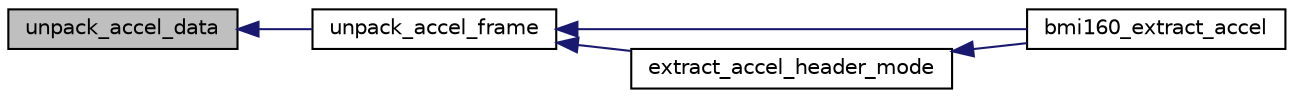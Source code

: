 digraph "unpack_accel_data"
{
  edge [fontname="Helvetica",fontsize="10",labelfontname="Helvetica",labelfontsize="10"];
  node [fontname="Helvetica",fontsize="10",shape=record];
  rankdir="LR";
  Node1 [label="unpack_accel_data",height=0.2,width=0.4,color="black", fillcolor="grey75", style="filled", fontcolor="black"];
  Node1 -> Node2 [dir="back",color="midnightblue",fontsize="10",style="solid",fontname="Helvetica"];
  Node2 [label="unpack_accel_frame",height=0.2,width=0.4,color="black", fillcolor="white", style="filled",URL="$bmi160_8c.html#a31bc6ff7462a604b4e86e8c75bc17cdb",tooltip="This API is used to parse the accelerometer data from the FIFO data in both header mode and header-le..."];
  Node2 -> Node3 [dir="back",color="midnightblue",fontsize="10",style="solid",fontname="Helvetica"];
  Node3 [label="bmi160_extract_accel",height=0.2,width=0.4,color="black", fillcolor="white", style="filled",URL="$bmi160_8h.html#ae548739f4185fa7fef8cb718ec6bd91d",tooltip="This API parses and extracts the accelerometer frames from FIFO data read by the \"bmi160_get_fifo_dat..."];
  Node2 -> Node4 [dir="back",color="midnightblue",fontsize="10",style="solid",fontname="Helvetica"];
  Node4 [label="extract_accel_header_mode",height=0.2,width=0.4,color="black", fillcolor="white", style="filled",URL="$bmi160_8c.html#aa00c5b028357d4ef13151f2deaec4e36",tooltip="This API is used to parse the accelerometer data from the FIFO data in header mode. "];
  Node4 -> Node3 [dir="back",color="midnightblue",fontsize="10",style="solid",fontname="Helvetica"];
}
